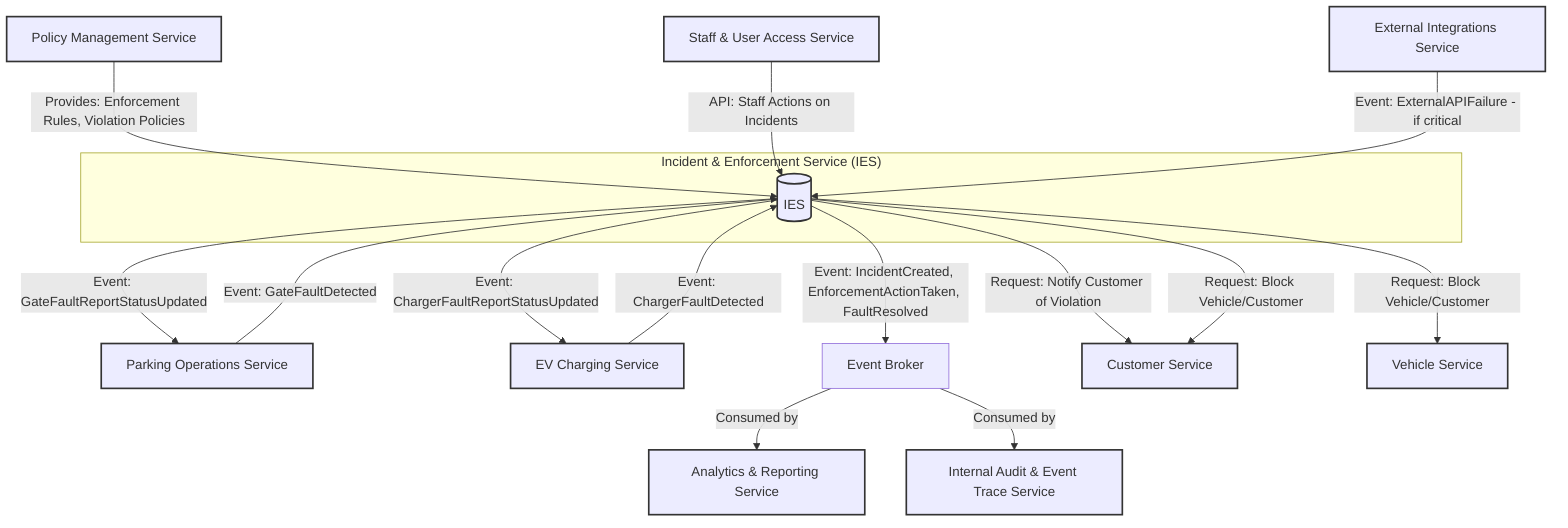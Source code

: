 graph TD
    subgraph "Incident & Enforcement Service (IES)"
        IES[(IES)]
    end

    %% Data & Events Consumed by IES
    POS[Parking Operations Service] -->|Event: GateFaultDetected| IES
    EVCS[EV Charging Service] -->|Event: ChargerFaultDetected| IES
    PMS[Policy Management Service] -->|Provides: Enforcement Rules, Violation Policies| IES
    SUS[Staff & User Access Service] -->|API: Staff Actions on Incidents| IES
    EIS[External Integrations Service] -->|Event: ExternalAPIFailure - if critical| IES

    %% Services Called & Events Published by IES
    IES -->|Event: GateFaultReportStatusUpdated| POS
    IES -->|Event: ChargerFaultReportStatusUpdated| EVCS
    IES -->|Event: IncidentCreated, EnforcementActionTaken, FaultResolved| EventBroker[Event Broker]
    IES -->|Request: Notify Customer of Violation| CS[Customer Service]
    IES -->|Request: Block Vehicle/Customer| VS[Vehicle Service]
    IES -->|Request: Block Vehicle/Customer| CS

    %% General Event Publishing by IES
    EventBroker -->|Consumed by| ARS[Analytics & Reporting Service]
    EventBroker -->|Consumed by| IAETS[Internal Audit & Event Trace Service]

    classDef service fill:#lightyellow,stroke:#333,stroke-width:2px;
    class IES,POS,EVCS,PMS,SUS,EIS,CS,VS,ARS,IAETS service;
    class EventBroker fill:#lightblue,stroke:#333,stroke-width:2px;